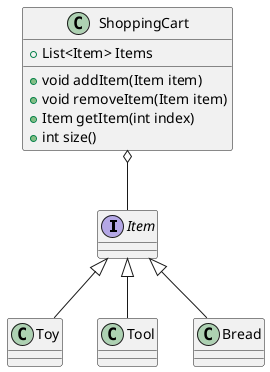 @startuml sample.puml
interface Item

Item <|-- Toy
Item <|-- Tool
Item <|-- Bread

class ShoppingCart {
    +List<Item> Items

    +void addItem(Item item)
    +void removeItem(Item item)
    +Item getItem(int index)
    +int size()
}

ShoppingCart o-- Item
@enduml
